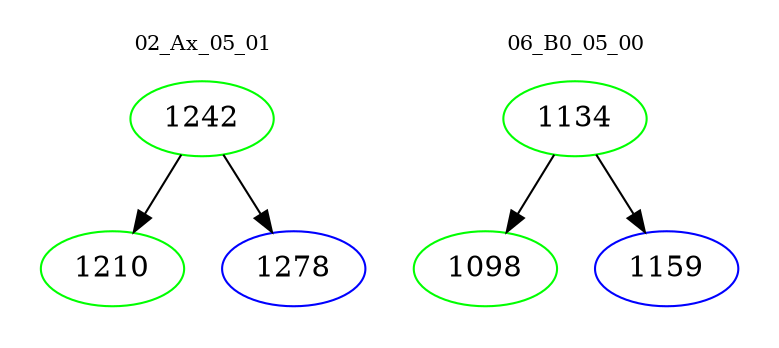 digraph{
subgraph cluster_0 {
color = white
label = "02_Ax_05_01";
fontsize=10;
T0_1242 [label="1242", color="green"]
T0_1242 -> T0_1210 [color="black"]
T0_1210 [label="1210", color="green"]
T0_1242 -> T0_1278 [color="black"]
T0_1278 [label="1278", color="blue"]
}
subgraph cluster_1 {
color = white
label = "06_B0_05_00";
fontsize=10;
T1_1134 [label="1134", color="green"]
T1_1134 -> T1_1098 [color="black"]
T1_1098 [label="1098", color="green"]
T1_1134 -> T1_1159 [color="black"]
T1_1159 [label="1159", color="blue"]
}
}
